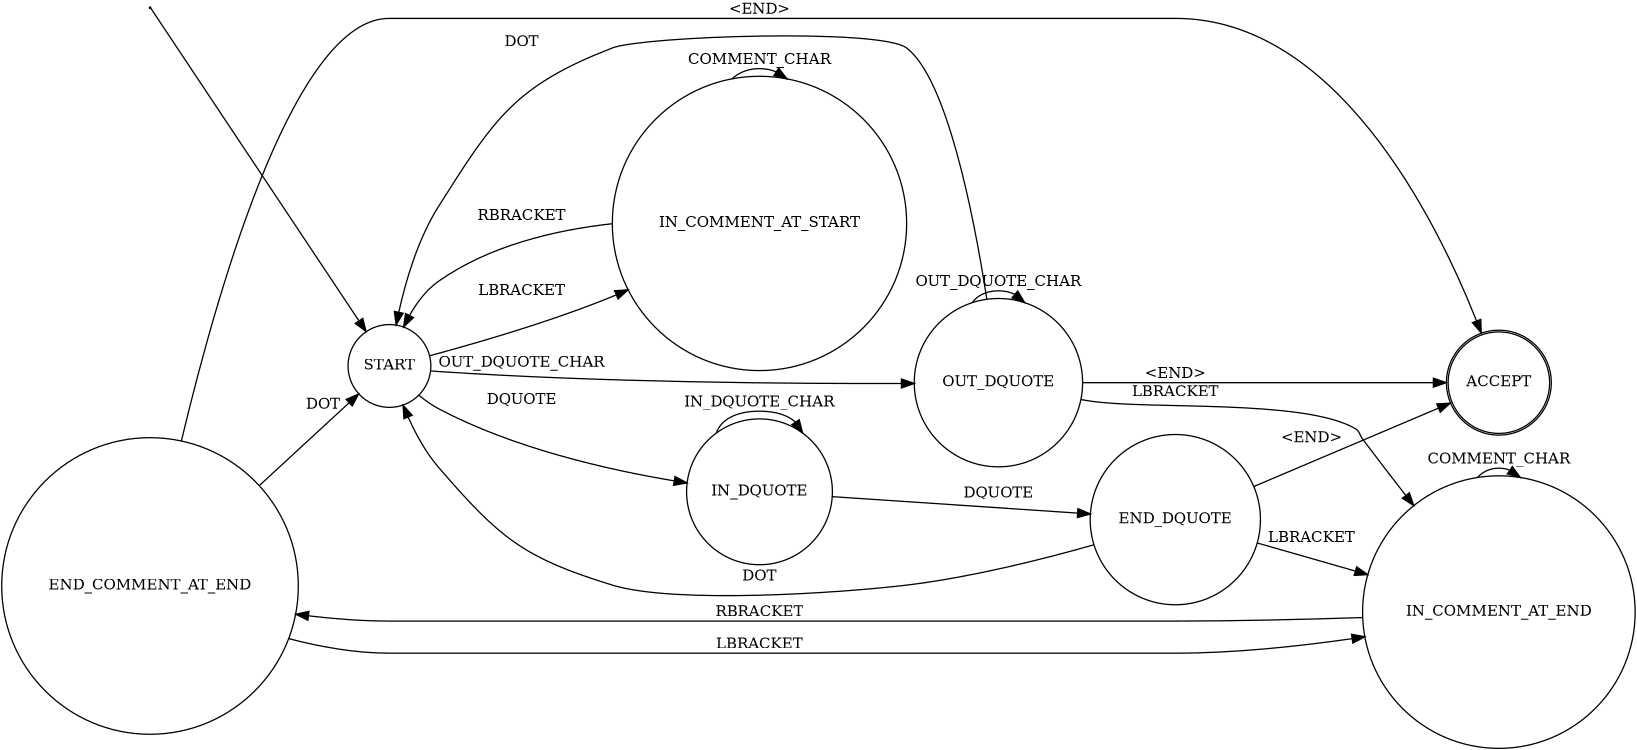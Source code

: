 digraph local_part_fsm {
    rankdir=LR;
    size="16,5"
    node [fontsize = 35, penwidth = 3];
    edge [fontsize = 35, penwidth = 3, arrowsize = 3];
    node [shape = doublecircle]; ACCEPT;
    node [shape = point]; qi;
    node [shape = circle];
    qi ->                  START;
    END_COMMENT_AT_END ->  ACCEPT [ label = "<END>" ];
    END_COMMENT_AT_END ->  IN_COMMENT_AT_END [ label = "LBRACKET" ];
    END_COMMENT_AT_END ->  START [ label = "DOT" ];
    END_DQUOTE ->          IN_COMMENT_AT_END [ label = "LBRACKET" ];
    END_DQUOTE ->          START [ label = "DOT" ];
    END_DQUOTE ->          ACCEPT [ label = "<END>" ];
    IN_COMMENT_AT_END ->   END_COMMENT_AT_END [ label = "RBRACKET" ];
    IN_COMMENT_AT_END ->   IN_COMMENT_AT_END [ label = "COMMENT_CHAR" ];
    IN_COMMENT_AT_START -> IN_COMMENT_AT_START [ label = "COMMENT_CHAR" ];
    IN_COMMENT_AT_START -> START [ label = "RBRACKET" ];
    IN_DQUOTE ->           END_DQUOTE [ label = "DQUOTE" ];
    IN_DQUOTE ->           IN_DQUOTE [ label = "IN_DQUOTE_CHAR" ];
    OUT_DQUOTE ->          ACCEPT [ label = "<END>" ];
    OUT_DQUOTE ->          IN_COMMENT_AT_END [ label = "LBRACKET" ];
    OUT_DQUOTE ->          OUT_DQUOTE [ label = "OUT_DQUOTE_CHAR" ];
    OUT_DQUOTE ->          START [ label = "DOT" ];
    START ->               IN_COMMENT_AT_START [ label = "LBRACKET" ];
    START ->               IN_DQUOTE [ label = "DQUOTE" ];
    START ->               OUT_DQUOTE [ label = "OUT_DQUOTE_CHAR" ];
}
